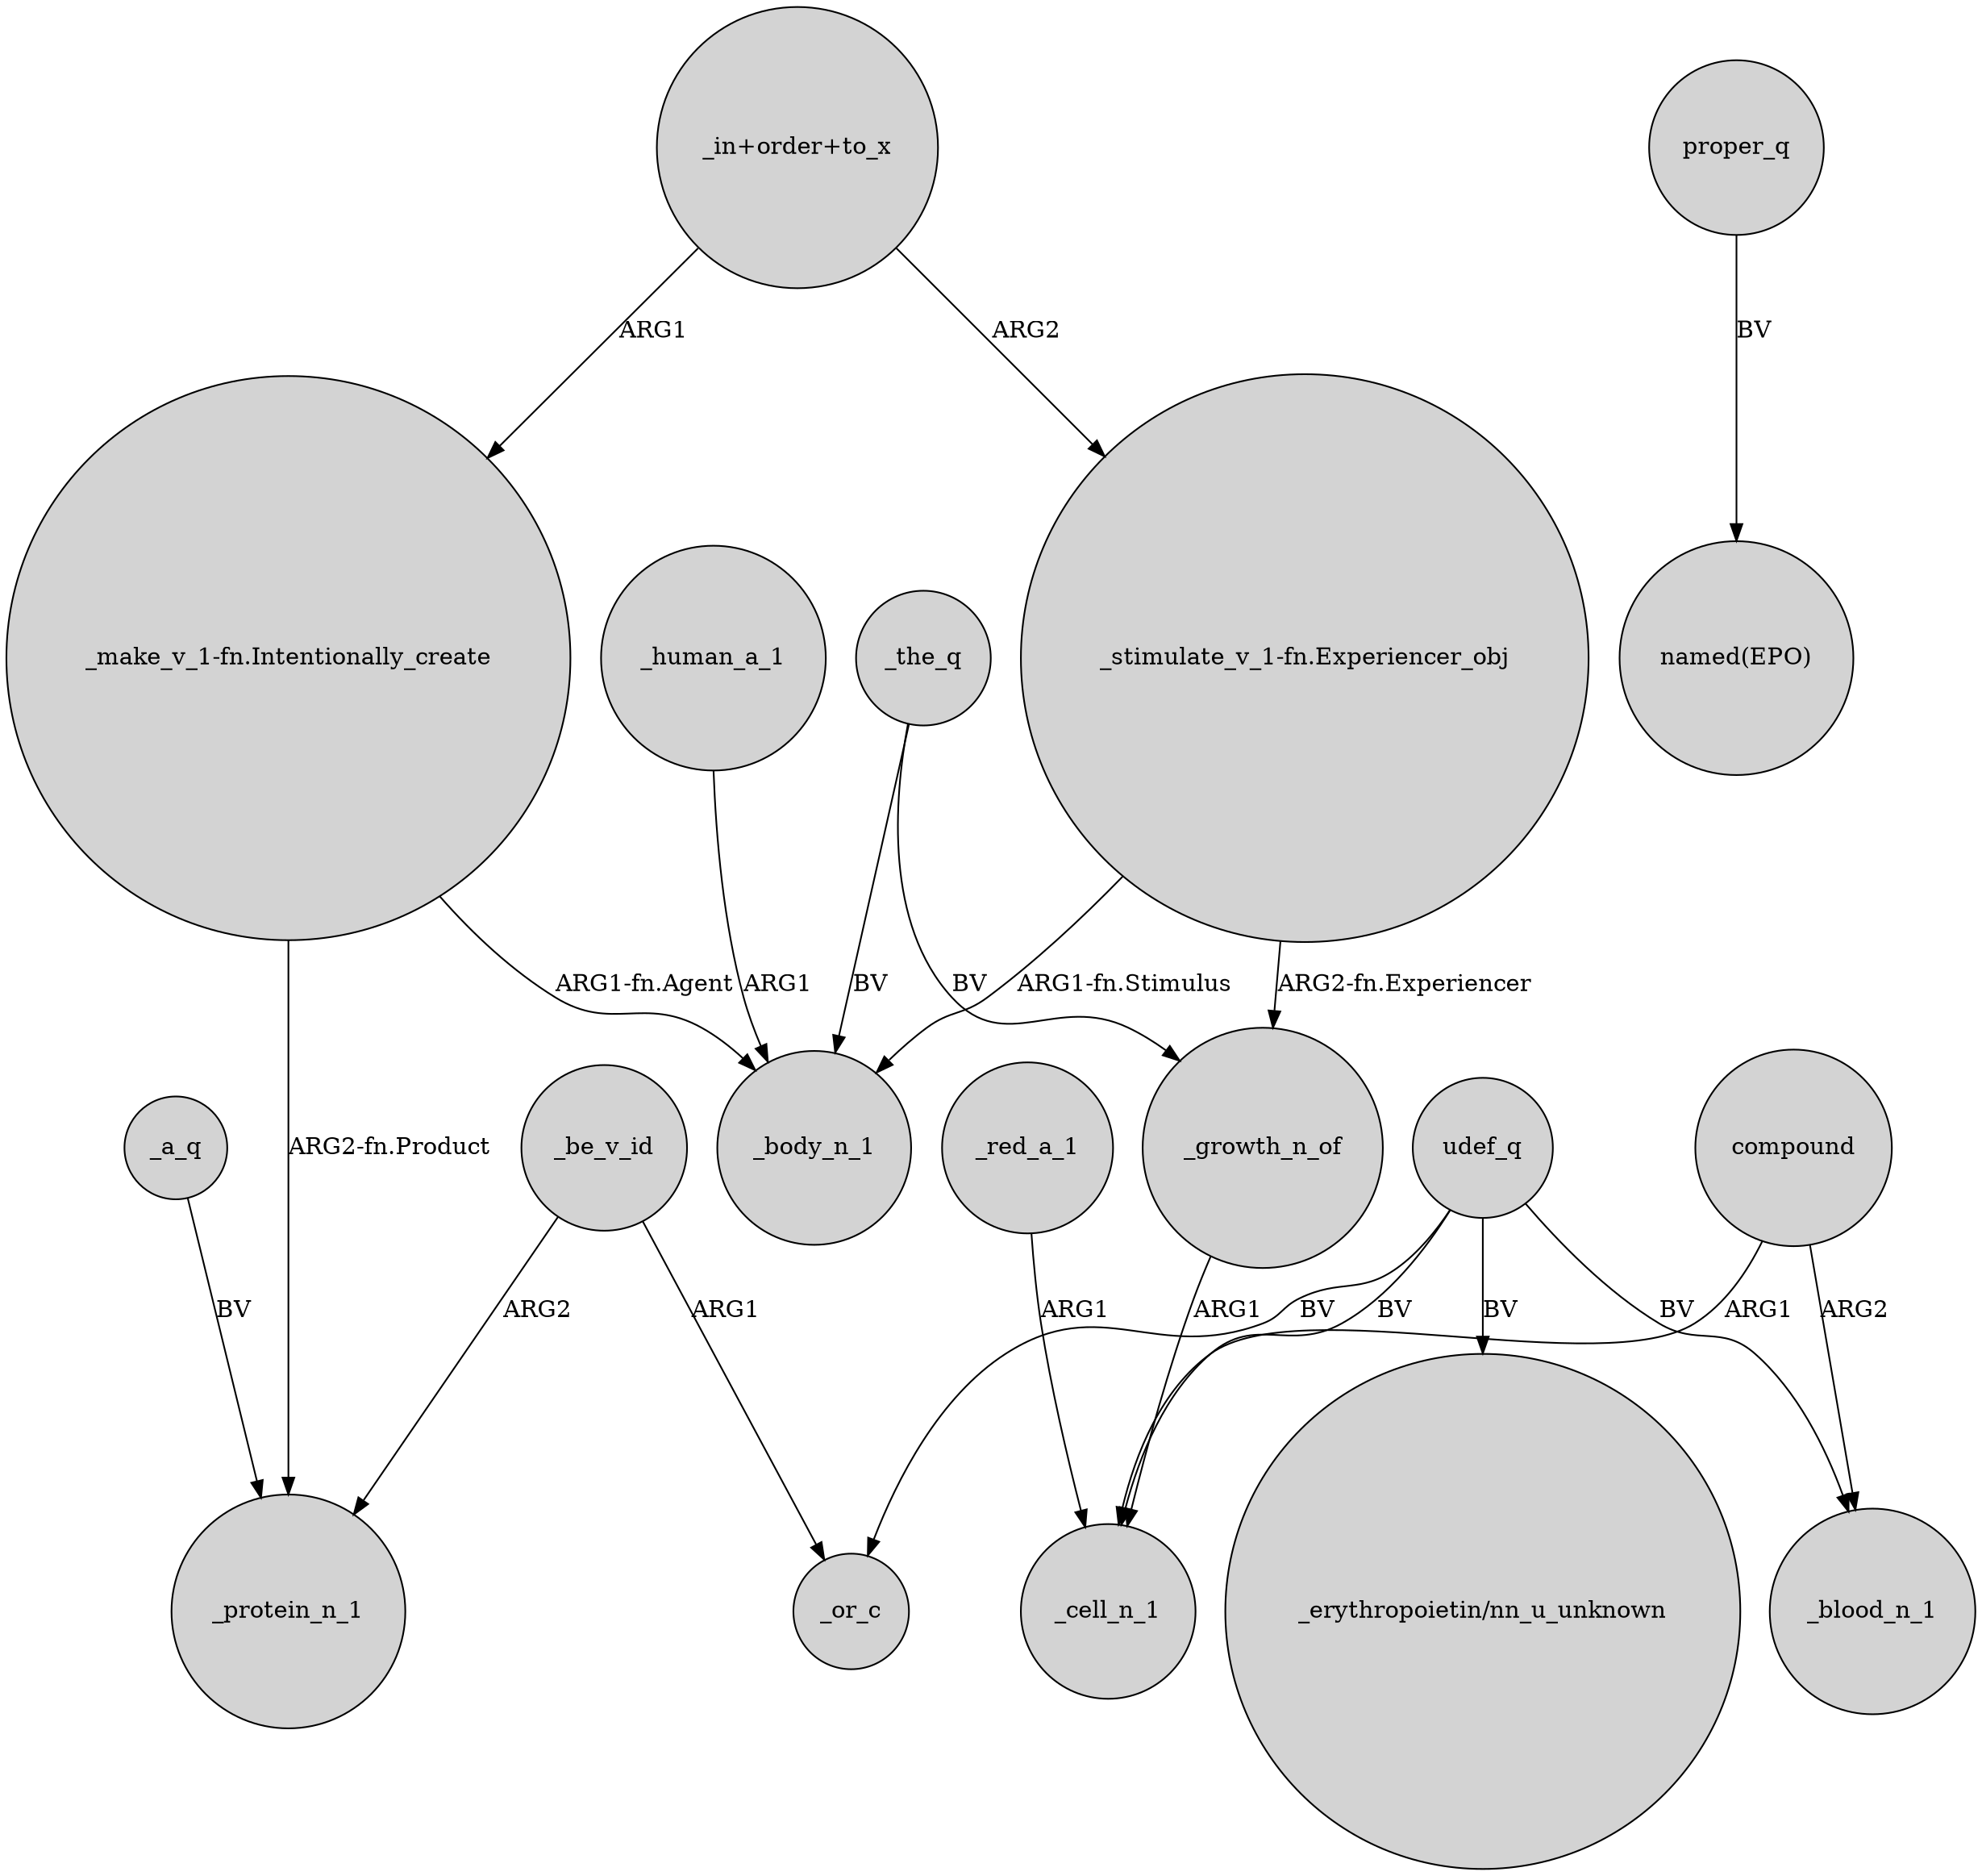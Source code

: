 digraph {
	node [shape=circle style=filled]
	_a_q -> _protein_n_1 [label=BV]
	"_in+order+to_x" -> "_make_v_1-fn.Intentionally_create" [label=ARG1]
	_be_v_id -> _protein_n_1 [label=ARG2]
	_be_v_id -> _or_c [label=ARG1]
	"_make_v_1-fn.Intentionally_create" -> _protein_n_1 [label="ARG2-fn.Product"]
	udef_q -> _or_c [label=BV]
	_growth_n_of -> _cell_n_1 [label=ARG1]
	"_stimulate_v_1-fn.Experiencer_obj" -> _body_n_1 [label="ARG1-fn.Stimulus"]
	_red_a_1 -> _cell_n_1 [label=ARG1]
	_the_q -> _body_n_1 [label=BV]
	udef_q -> _blood_n_1 [label=BV]
	"_stimulate_v_1-fn.Experiencer_obj" -> _growth_n_of [label="ARG2-fn.Experiencer"]
	udef_q -> "_erythropoietin/nn_u_unknown" [label=BV]
	"_make_v_1-fn.Intentionally_create" -> _body_n_1 [label="ARG1-fn.Agent"]
	_human_a_1 -> _body_n_1 [label=ARG1]
	compound -> _cell_n_1 [label=ARG1]
	proper_q -> "named(EPO)" [label=BV]
	udef_q -> _cell_n_1 [label=BV]
	_the_q -> _growth_n_of [label=BV]
	"_in+order+to_x" -> "_stimulate_v_1-fn.Experiencer_obj" [label=ARG2]
	compound -> _blood_n_1 [label=ARG2]
}

